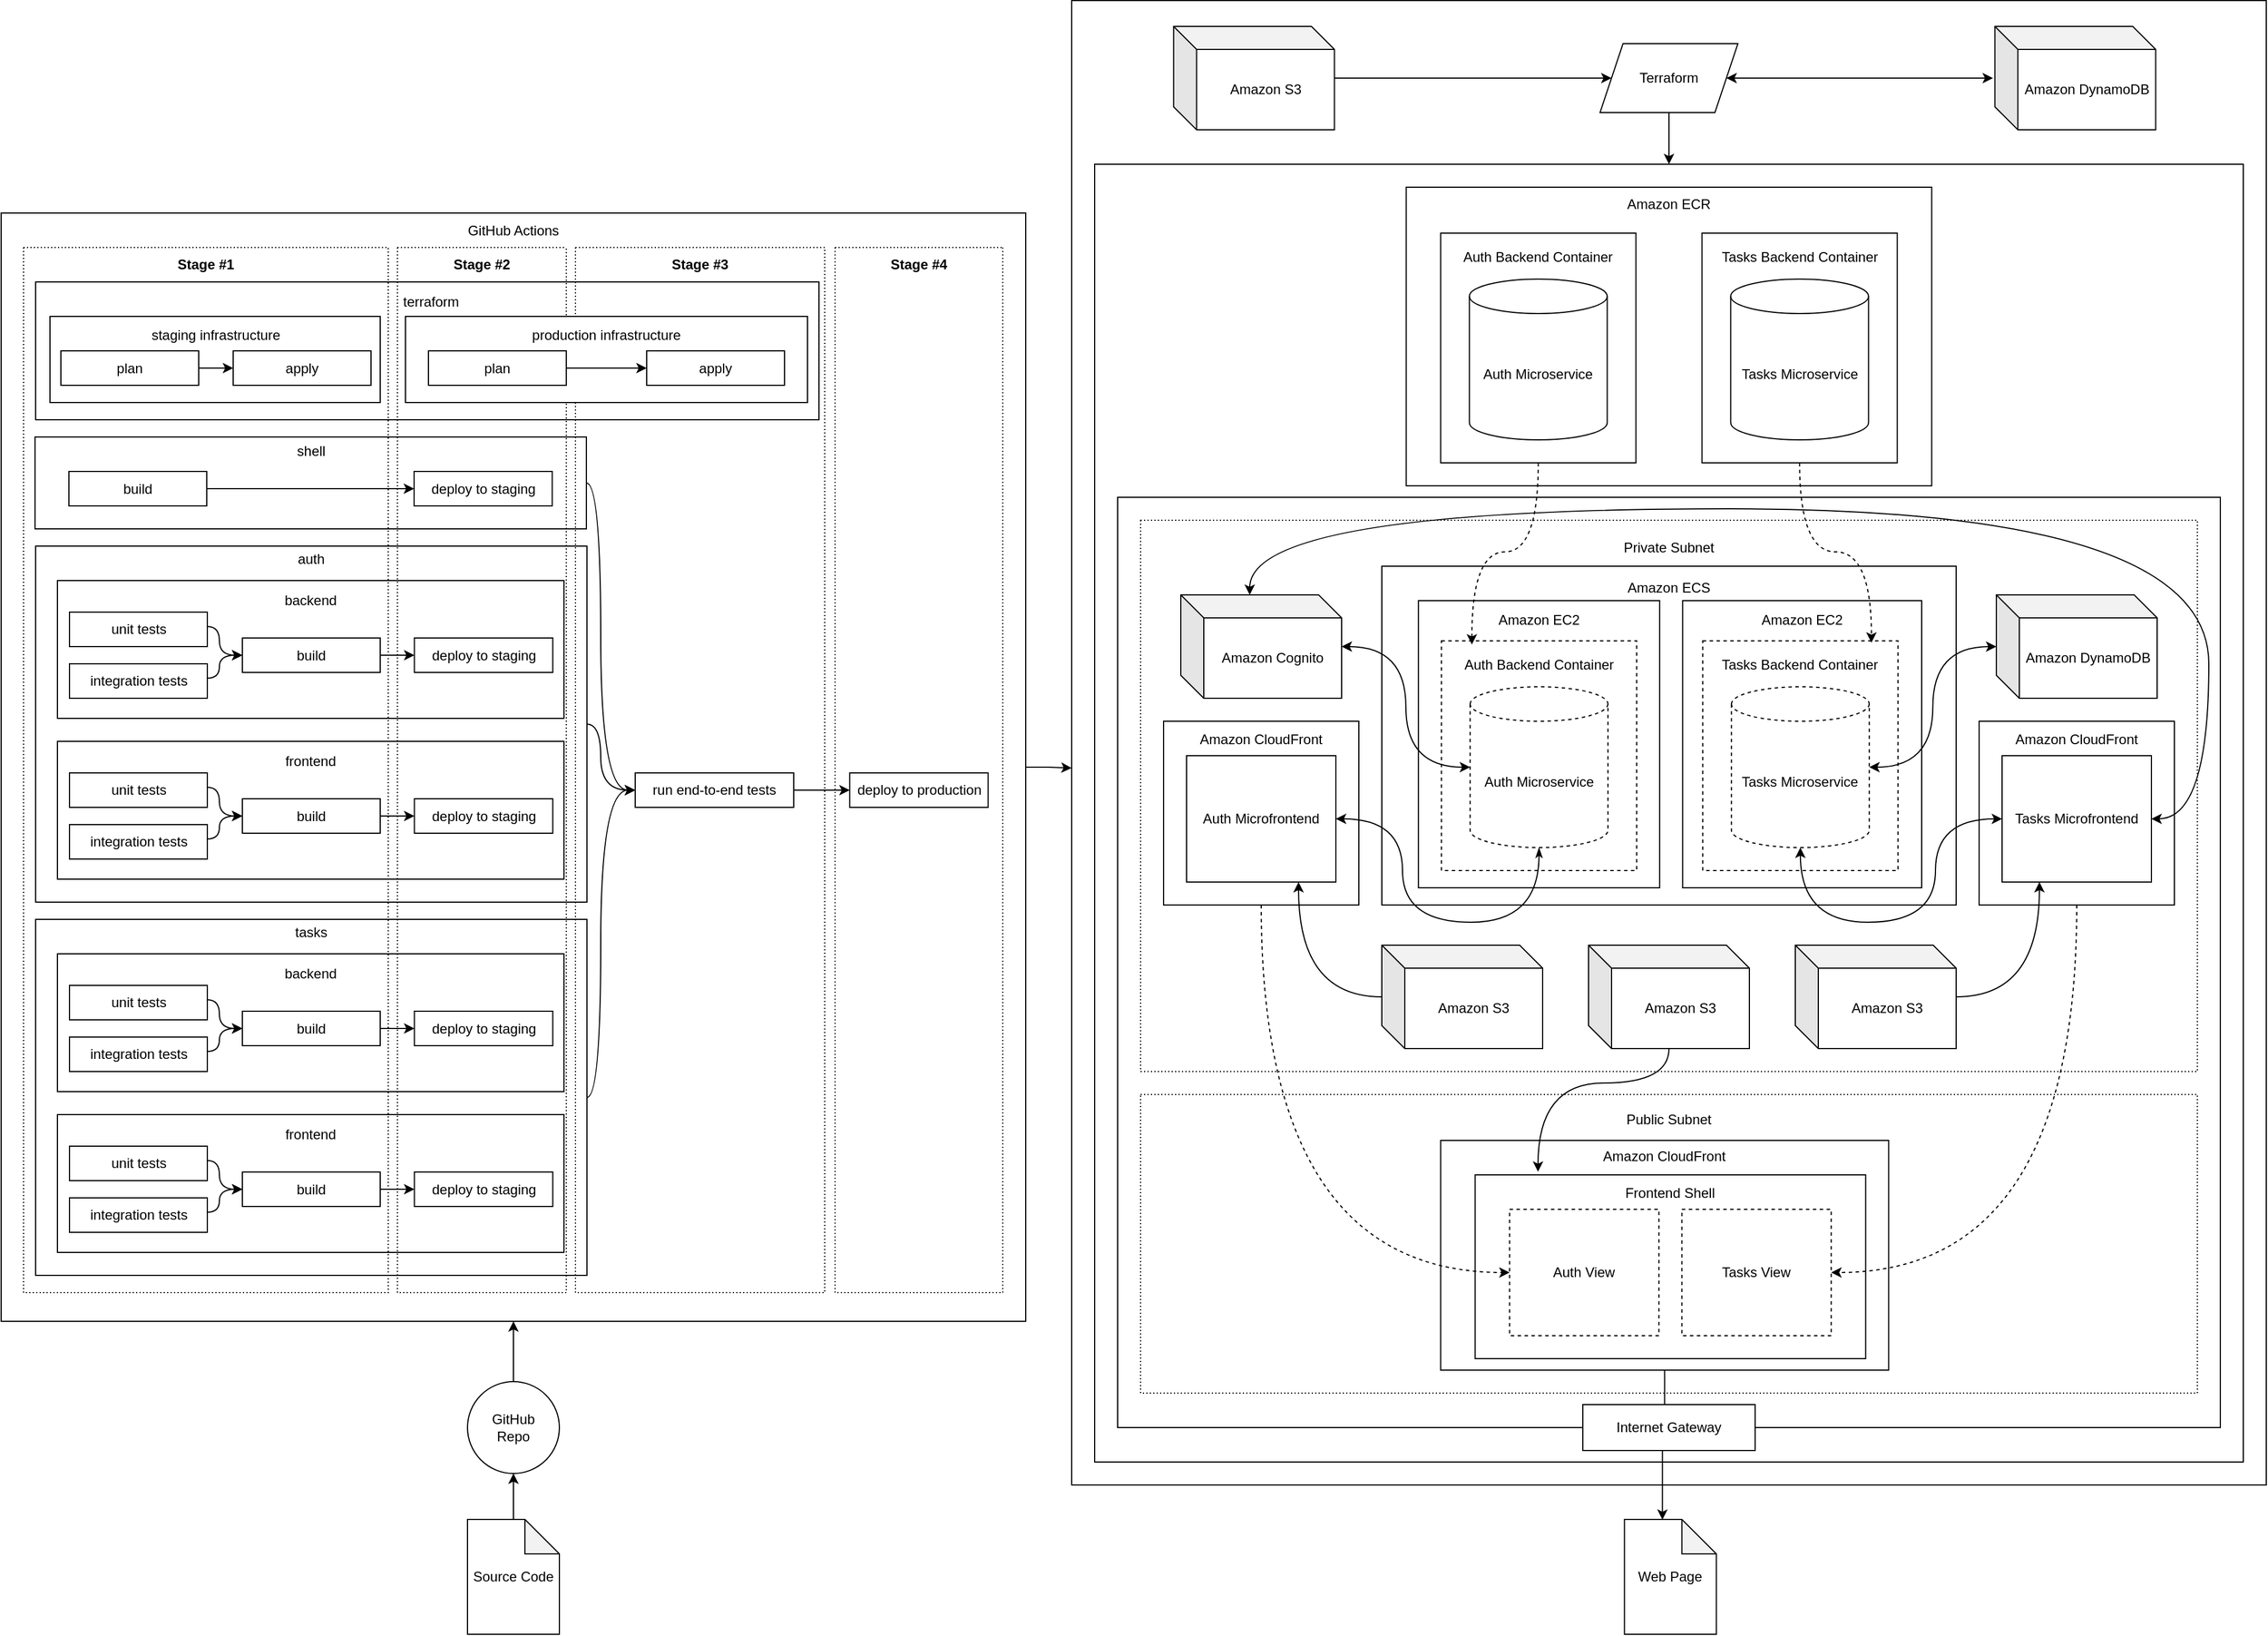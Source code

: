 <mxfile version="27.0.9">
  <diagram name="Page-1" id="5lrgypXl--dZabmraqYd">
    <mxGraphModel dx="6716" dy="4132" grid="1" gridSize="10" guides="1" tooltips="1" connect="1" arrows="1" fold="1" page="1" pageScale="1" pageWidth="827" pageHeight="1169" math="0" shadow="0">
      <root>
        <mxCell id="0" />
        <mxCell id="1" parent="0" />
        <mxCell id="cP_BP9UMARXBn1LH-EuF-40" value="" style="rounded=0;whiteSpace=wrap;html=1;" vertex="1" parent="1">
          <mxGeometry x="-2100" y="-1972.5" width="1040" height="1292.5" as="geometry" />
        </mxCell>
        <mxCell id="HMaWFuyXW6tmUjAMEgqe-116" value="GitHub Actions&lt;div&gt;&lt;br&gt;&lt;/div&gt;&lt;div&gt;&lt;br&gt;&lt;/div&gt;&lt;div&gt;&lt;br&gt;&lt;/div&gt;&lt;div&gt;&lt;br&gt;&lt;/div&gt;&lt;div&gt;&lt;br&gt;&lt;/div&gt;&lt;div&gt;&lt;br&gt;&lt;/div&gt;&lt;div&gt;&lt;br&gt;&lt;/div&gt;&lt;div&gt;&lt;br&gt;&lt;/div&gt;&lt;div&gt;&lt;br&gt;&lt;/div&gt;&lt;div&gt;&lt;br&gt;&lt;/div&gt;&lt;div&gt;&lt;br&gt;&lt;/div&gt;&lt;div&gt;&lt;br&gt;&lt;/div&gt;&lt;div&gt;&lt;br&gt;&lt;/div&gt;&lt;div&gt;&lt;br&gt;&lt;/div&gt;&lt;div&gt;&lt;br&gt;&lt;/div&gt;&lt;div&gt;&lt;br&gt;&lt;/div&gt;&lt;div&gt;&lt;br&gt;&lt;/div&gt;&lt;div&gt;&lt;br&gt;&lt;/div&gt;&lt;div&gt;&lt;br&gt;&lt;/div&gt;&lt;div&gt;&lt;br&gt;&lt;/div&gt;&lt;div&gt;&lt;br&gt;&lt;/div&gt;&lt;div&gt;&lt;br&gt;&lt;/div&gt;&lt;div&gt;&lt;br&gt;&lt;/div&gt;&lt;div&gt;&lt;br&gt;&lt;/div&gt;&lt;div&gt;&lt;br&gt;&lt;/div&gt;&lt;div&gt;&lt;br&gt;&lt;/div&gt;&lt;div&gt;&lt;br&gt;&lt;/div&gt;&lt;div&gt;&lt;br&gt;&lt;/div&gt;&lt;div&gt;&lt;br&gt;&lt;/div&gt;&lt;div&gt;&lt;br&gt;&lt;/div&gt;&lt;div&gt;&lt;br&gt;&lt;/div&gt;&lt;div&gt;&lt;br&gt;&lt;/div&gt;&lt;div&gt;&lt;br&gt;&lt;/div&gt;&lt;div&gt;&lt;br&gt;&lt;/div&gt;&lt;div&gt;&lt;br&gt;&lt;/div&gt;&lt;div&gt;&lt;br&gt;&lt;/div&gt;&lt;div&gt;&lt;br&gt;&lt;/div&gt;&lt;div&gt;&lt;br&gt;&lt;/div&gt;&lt;div&gt;&lt;br&gt;&lt;/div&gt;&lt;div&gt;&lt;br&gt;&lt;/div&gt;&lt;div&gt;&lt;br&gt;&lt;/div&gt;&lt;div&gt;&lt;br&gt;&lt;/div&gt;&lt;div&gt;&lt;br&gt;&lt;/div&gt;&lt;div&gt;&lt;br&gt;&lt;/div&gt;&lt;div&gt;&lt;br&gt;&lt;/div&gt;&lt;div&gt;&lt;br&gt;&lt;/div&gt;&lt;div&gt;&lt;br&gt;&lt;/div&gt;&lt;div&gt;&lt;br&gt;&lt;/div&gt;&lt;div&gt;&lt;br&gt;&lt;/div&gt;&lt;div&gt;&lt;br&gt;&lt;/div&gt;&lt;div&gt;&lt;br&gt;&lt;/div&gt;&lt;div&gt;&lt;br&gt;&lt;/div&gt;&lt;div&gt;&lt;br&gt;&lt;/div&gt;&lt;div&gt;&lt;br&gt;&lt;/div&gt;&lt;div&gt;&lt;br&gt;&lt;/div&gt;&lt;div&gt;&lt;br&gt;&lt;/div&gt;&lt;div&gt;&lt;br&gt;&lt;/div&gt;&lt;div&gt;&lt;br&gt;&lt;/div&gt;&lt;div&gt;&lt;br&gt;&lt;/div&gt;&lt;div&gt;&lt;br&gt;&lt;/div&gt;&lt;div&gt;&lt;br&gt;&lt;/div&gt;&lt;div&gt;&lt;br&gt;&lt;/div&gt;&lt;div&gt;&lt;br&gt;&lt;/div&gt;&lt;div&gt;&lt;br&gt;&lt;/div&gt;&lt;div&gt;&lt;br&gt;&lt;/div&gt;" style="rounded=0;whiteSpace=wrap;html=1;" parent="1" vertex="1">
          <mxGeometry x="-3032" y="-1787.5" width="892" height="965" as="geometry" />
        </mxCell>
        <mxCell id="HMaWFuyXW6tmUjAMEgqe-69" value="&amp;nbsp; terraform&lt;br&gt;&lt;div&gt;&lt;br&gt;&lt;/div&gt;&lt;div&gt;&lt;br&gt;&lt;/div&gt;&lt;div&gt;&lt;br&gt;&lt;/div&gt;&lt;div&gt;&lt;br&gt;&lt;/div&gt;&lt;div&gt;&lt;br&gt;&lt;/div&gt;&lt;div&gt;&lt;br&gt;&lt;/div&gt;" style="rounded=0;whiteSpace=wrap;html=1;" parent="1" vertex="1">
          <mxGeometry x="-3002" y="-1727.5" width="682" height="120" as="geometry" />
        </mxCell>
        <mxCell id="7gpFyNWgWioUJCNz2zBN-17" value="" style="rounded=0;whiteSpace=wrap;html=1;" parent="1" vertex="1">
          <mxGeometry x="-2080" y="-1830" width="1000" height="1130" as="geometry" />
        </mxCell>
        <mxCell id="7gpFyNWgWioUJCNz2zBN-13" value="&lt;div&gt;Amazon VPC&lt;/div&gt;&lt;div&gt;&lt;br&gt;&lt;/div&gt;&lt;div&gt;&lt;br&gt;&lt;/div&gt;&lt;div&gt;&lt;br&gt;&lt;/div&gt;&lt;div&gt;&lt;br&gt;&lt;/div&gt;&lt;div&gt;&lt;br&gt;&lt;/div&gt;&lt;div&gt;&lt;br&gt;&lt;/div&gt;&lt;div&gt;&lt;br&gt;&lt;/div&gt;&lt;div&gt;&lt;br&gt;&lt;/div&gt;&lt;div&gt;&lt;br&gt;&lt;/div&gt;&lt;div&gt;&lt;br&gt;&lt;/div&gt;&lt;div&gt;&lt;br&gt;&lt;/div&gt;&lt;div&gt;&lt;br&gt;&lt;/div&gt;&lt;div&gt;&lt;br&gt;&lt;/div&gt;&lt;div&gt;&lt;br&gt;&lt;/div&gt;&lt;div&gt;&lt;br&gt;&lt;/div&gt;&lt;div&gt;&lt;br&gt;&lt;/div&gt;&lt;div&gt;&lt;br&gt;&lt;/div&gt;&lt;div&gt;&lt;br&gt;&lt;/div&gt;&lt;div&gt;&lt;br&gt;&lt;/div&gt;&lt;div&gt;&lt;br&gt;&lt;/div&gt;&lt;div&gt;&lt;br&gt;&lt;/div&gt;&lt;div&gt;&lt;br&gt;&lt;/div&gt;&lt;div&gt;&lt;br&gt;&lt;/div&gt;&lt;div&gt;&lt;br&gt;&lt;/div&gt;&lt;div&gt;&lt;br&gt;&lt;/div&gt;&lt;div&gt;&lt;br&gt;&lt;/div&gt;&lt;div&gt;&lt;br&gt;&lt;/div&gt;&lt;div&gt;&lt;br&gt;&lt;/div&gt;&lt;div&gt;&lt;br&gt;&lt;/div&gt;&lt;div&gt;&lt;br&gt;&lt;/div&gt;&lt;div&gt;&lt;br&gt;&lt;/div&gt;&lt;div&gt;&lt;br&gt;&lt;/div&gt;&lt;div&gt;&lt;br&gt;&lt;/div&gt;&lt;div&gt;&lt;br&gt;&lt;/div&gt;&lt;div&gt;&lt;br&gt;&lt;/div&gt;&lt;div&gt;&lt;br&gt;&lt;/div&gt;&lt;div&gt;&lt;br&gt;&lt;/div&gt;&lt;div&gt;&lt;br&gt;&lt;/div&gt;&lt;div&gt;&lt;br&gt;&lt;/div&gt;&lt;div&gt;&lt;br&gt;&lt;/div&gt;&lt;div&gt;&lt;br&gt;&lt;/div&gt;&lt;div&gt;&lt;br&gt;&lt;/div&gt;&lt;div&gt;&lt;br&gt;&lt;/div&gt;&lt;div&gt;&lt;br&gt;&lt;/div&gt;&lt;div&gt;&lt;br&gt;&lt;/div&gt;" style="rounded=0;whiteSpace=wrap;html=1;" parent="1" vertex="1">
          <mxGeometry x="-2060" y="-1540" width="960" height="810" as="geometry" />
        </mxCell>
        <mxCell id="8fCQB1sPR4Tvq7TzuILt-5" value="Private Subnet&lt;div&gt;&lt;br&gt;&lt;/div&gt;&lt;div&gt;&lt;br&gt;&lt;/div&gt;&lt;div&gt;&lt;br&gt;&lt;/div&gt;&lt;div&gt;&lt;br&gt;&lt;/div&gt;&lt;div&gt;&lt;br&gt;&lt;/div&gt;&lt;div&gt;&lt;br&gt;&lt;/div&gt;&lt;div&gt;&lt;br&gt;&lt;/div&gt;&lt;div&gt;&lt;br&gt;&lt;/div&gt;&lt;div&gt;&lt;br&gt;&lt;/div&gt;&lt;div&gt;&lt;br&gt;&lt;/div&gt;&lt;div&gt;&lt;br&gt;&lt;/div&gt;&lt;div&gt;&lt;br&gt;&lt;/div&gt;&lt;div&gt;&lt;br&gt;&lt;/div&gt;&lt;div&gt;&lt;br&gt;&lt;/div&gt;&lt;div&gt;&lt;br&gt;&lt;/div&gt;&lt;div&gt;&lt;br&gt;&lt;/div&gt;&lt;div&gt;&lt;br&gt;&lt;/div&gt;&lt;div&gt;&lt;br&gt;&lt;/div&gt;&lt;div&gt;&lt;br&gt;&lt;/div&gt;&lt;div&gt;&lt;br&gt;&lt;/div&gt;&lt;div&gt;&lt;br&gt;&lt;/div&gt;&lt;div&gt;&lt;br&gt;&lt;/div&gt;&lt;div&gt;&lt;br&gt;&lt;/div&gt;&lt;div&gt;&lt;br&gt;&lt;/div&gt;&lt;div&gt;&lt;br&gt;&lt;/div&gt;&lt;div&gt;&lt;br&gt;&lt;/div&gt;&lt;div&gt;&lt;br&gt;&lt;/div&gt;&lt;div&gt;&lt;br&gt;&lt;/div&gt;&lt;div&gt;&lt;br&gt;&lt;/div&gt;&lt;div&gt;&lt;br&gt;&lt;/div&gt;" style="rounded=0;whiteSpace=wrap;html=1;dashed=1;dashPattern=1 2;" parent="1" vertex="1">
          <mxGeometry x="-2040" y="-1520" width="920" height="480" as="geometry" />
        </mxCell>
        <mxCell id="7gpFyNWgWioUJCNz2zBN-20" value="Web Page" style="shape=note;whiteSpace=wrap;html=1;backgroundOutline=1;darkOpacity=0.05;" parent="1" vertex="1">
          <mxGeometry x="-1618.76" y="-650" width="80" height="100" as="geometry" />
        </mxCell>
        <mxCell id="K_u1Kb7oKMPgJKE00YBO-1" value="Amazon CloudFront&lt;div&gt;&lt;br&gt;&lt;/div&gt;&lt;div&gt;&lt;br&gt;&lt;/div&gt;&lt;div&gt;&lt;br&gt;&lt;/div&gt;&lt;div&gt;&lt;br&gt;&lt;/div&gt;&lt;div&gt;&lt;br&gt;&lt;/div&gt;&lt;div&gt;&lt;br&gt;&lt;/div&gt;&lt;div&gt;&lt;br&gt;&lt;/div&gt;&lt;div&gt;&lt;br&gt;&lt;/div&gt;&lt;div&gt;&lt;br&gt;&lt;/div&gt;" style="rounded=0;whiteSpace=wrap;html=1;" parent="1" vertex="1">
          <mxGeometry x="-1310" y="-1345" width="170" height="160" as="geometry" />
        </mxCell>
        <mxCell id="fL-8VVCd73iSeGYNEX2D-2" value="Amazon CloudFront&lt;div&gt;&lt;br&gt;&lt;/div&gt;&lt;div&gt;&lt;br&gt;&lt;/div&gt;&lt;div&gt;&lt;br&gt;&lt;/div&gt;&lt;div&gt;&lt;br&gt;&lt;/div&gt;&lt;div&gt;&lt;br&gt;&lt;/div&gt;&lt;div&gt;&lt;br&gt;&lt;/div&gt;&lt;div&gt;&lt;br&gt;&lt;/div&gt;&lt;div&gt;&lt;br&gt;&lt;/div&gt;&lt;div&gt;&lt;br&gt;&lt;/div&gt;" style="rounded=0;whiteSpace=wrap;html=1;" parent="1" vertex="1">
          <mxGeometry x="-2020" y="-1345" width="170" height="160" as="geometry" />
        </mxCell>
        <mxCell id="TE3JeXh7_A4Z1Bji4Hqj-10" value="Amazon ECS&lt;div&gt;&lt;div&gt;&lt;br&gt;&lt;/div&gt;&lt;div&gt;&lt;br&gt;&lt;/div&gt;&lt;div&gt;&lt;br&gt;&lt;/div&gt;&lt;div&gt;&lt;br&gt;&lt;/div&gt;&lt;div&gt;&lt;br&gt;&lt;/div&gt;&lt;div&gt;&lt;br&gt;&lt;/div&gt;&lt;div&gt;&lt;br&gt;&lt;/div&gt;&lt;div&gt;&lt;br&gt;&lt;/div&gt;&lt;div&gt;&lt;br&gt;&lt;/div&gt;&lt;div&gt;&lt;br&gt;&lt;/div&gt;&lt;div&gt;&lt;br&gt;&lt;/div&gt;&lt;div&gt;&lt;br&gt;&lt;/div&gt;&lt;div&gt;&lt;br&gt;&lt;/div&gt;&lt;div&gt;&lt;br&gt;&lt;/div&gt;&lt;div&gt;&lt;br&gt;&lt;/div&gt;&lt;/div&gt;&lt;div&gt;&lt;br&gt;&lt;/div&gt;&lt;div&gt;&lt;br&gt;&lt;/div&gt;&lt;div&gt;&lt;br&gt;&lt;/div&gt;" style="rounded=0;whiteSpace=wrap;html=1;" parent="1" vertex="1">
          <mxGeometry x="-1830" y="-1480" width="500" height="295" as="geometry" />
        </mxCell>
        <mxCell id="7RjIYqkzmJ3zHGpzatDi-12" value="Amazon Cognito" style="shape=cube;whiteSpace=wrap;html=1;boundedLbl=1;backgroundOutline=1;darkOpacity=0.05;darkOpacity2=0.1;" parent="1" vertex="1">
          <mxGeometry x="-2005" y="-1455" width="140" height="90" as="geometry" />
        </mxCell>
        <mxCell id="7RjIYqkzmJ3zHGpzatDi-14" value="Amazon DynamoDB" style="shape=cube;whiteSpace=wrap;html=1;boundedLbl=1;backgroundOutline=1;darkOpacity=0.05;darkOpacity2=0.1;" parent="1" vertex="1">
          <mxGeometry x="-1295" y="-1455" width="140" height="90" as="geometry" />
        </mxCell>
        <mxCell id="fL-8VVCd73iSeGYNEX2D-1" value="Auth Microfrontend" style="rounded=0;whiteSpace=wrap;html=1;" parent="1" vertex="1">
          <mxGeometry x="-2000" y="-1315" width="130" height="110" as="geometry" />
        </mxCell>
        <mxCell id="fL-8VVCd73iSeGYNEX2D-3" value="Tasks Microfrontend" style="rounded=0;whiteSpace=wrap;html=1;" parent="1" vertex="1">
          <mxGeometry x="-1290" y="-1315" width="130" height="110" as="geometry" />
        </mxCell>
        <mxCell id="8fCQB1sPR4Tvq7TzuILt-7" value="Public Subnet&lt;div&gt;&lt;br&gt;&lt;/div&gt;&lt;div&gt;&lt;br&gt;&lt;/div&gt;&lt;div&gt;&lt;br&gt;&lt;/div&gt;&lt;div&gt;&lt;br&gt;&lt;/div&gt;&lt;div&gt;&lt;br&gt;&lt;/div&gt;&lt;div&gt;&lt;br&gt;&lt;/div&gt;&lt;div&gt;&lt;br&gt;&lt;/div&gt;&lt;div&gt;&lt;br&gt;&lt;/div&gt;&lt;div&gt;&lt;br&gt;&lt;/div&gt;&lt;div&gt;&lt;br&gt;&lt;/div&gt;&lt;div&gt;&lt;br&gt;&lt;/div&gt;&lt;div&gt;&lt;br&gt;&lt;/div&gt;&lt;div&gt;&lt;br&gt;&lt;/div&gt;&lt;div&gt;&lt;br&gt;&lt;/div&gt;&lt;div&gt;&lt;br&gt;&lt;/div&gt;" style="rounded=0;whiteSpace=wrap;html=1;dashed=1;dashPattern=1 2;" parent="1" vertex="1">
          <mxGeometry x="-2040.01" y="-1020" width="920" height="260" as="geometry" />
        </mxCell>
        <mxCell id="TE3JeXh7_A4Z1Bji4Hqj-2" value="Amazon CloudFront&lt;div&gt;&lt;br&gt;&lt;/div&gt;&lt;div&gt;&lt;br&gt;&lt;/div&gt;&lt;div&gt;&lt;br&gt;&lt;/div&gt;&lt;div&gt;&lt;br&gt;&lt;/div&gt;&lt;div&gt;&lt;br&gt;&lt;/div&gt;&lt;div&gt;&lt;br&gt;&lt;/div&gt;&lt;div&gt;&lt;br&gt;&lt;/div&gt;&lt;div&gt;&lt;br&gt;&lt;/div&gt;&lt;div&gt;&lt;br&gt;&lt;/div&gt;&lt;div&gt;&lt;br&gt;&lt;/div&gt;&lt;div&gt;&lt;br&gt;&lt;/div&gt;&lt;div&gt;&lt;br&gt;&lt;/div&gt;" style="rounded=0;whiteSpace=wrap;html=1;" parent="1" vertex="1">
          <mxGeometry x="-1778.76" y="-980" width="390" height="200" as="geometry" />
        </mxCell>
        <mxCell id="7RjIYqkzmJ3zHGpzatDi-5" value="Frontend Shell&lt;div&gt;&lt;br&gt;&lt;/div&gt;&lt;div&gt;&lt;br&gt;&lt;/div&gt;&lt;div&gt;&lt;br&gt;&lt;/div&gt;&lt;div&gt;&lt;br&gt;&lt;/div&gt;&lt;div&gt;&lt;br&gt;&lt;/div&gt;&lt;div&gt;&lt;br&gt;&lt;/div&gt;&lt;div&gt;&lt;br&gt;&lt;/div&gt;&lt;div&gt;&lt;br&gt;&lt;/div&gt;&lt;div&gt;&lt;br&gt;&lt;/div&gt;" style="rounded=0;whiteSpace=wrap;html=1;" parent="1" vertex="1">
          <mxGeometry x="-1748.76" y="-950" width="340" height="160" as="geometry" />
        </mxCell>
        <mxCell id="7RjIYqkzmJ3zHGpzatDi-6" value="Auth View" style="rounded=0;whiteSpace=wrap;html=1;dashed=1;" parent="1" vertex="1">
          <mxGeometry x="-1718.76" y="-920" width="130" height="110" as="geometry" />
        </mxCell>
        <mxCell id="7RjIYqkzmJ3zHGpzatDi-8" value="Tasks View" style="rounded=0;whiteSpace=wrap;html=1;dashed=1;" parent="1" vertex="1">
          <mxGeometry x="-1568.76" y="-920" width="130" height="110" as="geometry" />
        </mxCell>
        <mxCell id="8fCQB1sPR4Tvq7TzuILt-8" style="edgeStyle=orthogonalEdgeStyle;rounded=0;orthogonalLoop=1;jettySize=auto;html=1;entryX=0;entryY=0.5;entryDx=0;entryDy=0;exitX=0.5;exitY=1;exitDx=0;exitDy=0;curved=1;dashed=1;" parent="1" source="fL-8VVCd73iSeGYNEX2D-2" target="7RjIYqkzmJ3zHGpzatDi-6" edge="1">
          <mxGeometry relative="1" as="geometry" />
        </mxCell>
        <mxCell id="8fCQB1sPR4Tvq7TzuILt-15" style="edgeStyle=orthogonalEdgeStyle;rounded=0;orthogonalLoop=1;jettySize=auto;html=1;entryX=0.413;entryY=0.003;entryDx=0;entryDy=0;entryPerimeter=0;" parent="1" source="TE3JeXh7_A4Z1Bji4Hqj-2" target="7gpFyNWgWioUJCNz2zBN-20" edge="1">
          <mxGeometry relative="1" as="geometry" />
        </mxCell>
        <mxCell id="8fCQB1sPR4Tvq7TzuILt-3" value="Internet Gateway" style="rounded=0;whiteSpace=wrap;html=1;" parent="1" vertex="1">
          <mxGeometry x="-1655.01" y="-750" width="150" height="40" as="geometry" />
        </mxCell>
        <mxCell id="plP2068hf8wh3BOtidzW-4" value="Amazon ECR&lt;div&gt;&lt;div&gt;&lt;br&gt;&lt;/div&gt;&lt;div&gt;&lt;br&gt;&lt;/div&gt;&lt;div&gt;&lt;br&gt;&lt;/div&gt;&lt;div&gt;&lt;br&gt;&lt;/div&gt;&lt;div&gt;&lt;br&gt;&lt;/div&gt;&lt;div&gt;&lt;br&gt;&lt;/div&gt;&lt;div&gt;&lt;br&gt;&lt;/div&gt;&lt;div&gt;&lt;br&gt;&lt;/div&gt;&lt;div&gt;&lt;br&gt;&lt;/div&gt;&lt;div&gt;&lt;br&gt;&lt;/div&gt;&lt;div&gt;&lt;br&gt;&lt;/div&gt;&lt;div&gt;&lt;br&gt;&lt;/div&gt;&lt;div&gt;&lt;br&gt;&lt;/div&gt;&lt;div&gt;&lt;br&gt;&lt;/div&gt;&lt;div&gt;&lt;br&gt;&lt;/div&gt;&lt;/div&gt;&lt;div&gt;&lt;br&gt;&lt;/div&gt;" style="rounded=0;whiteSpace=wrap;html=1;" parent="1" vertex="1">
          <mxGeometry x="-1808.76" y="-1810" width="457.5" height="260" as="geometry" />
        </mxCell>
        <mxCell id="plP2068hf8wh3BOtidzW-5" value="Tasks Backend Container&lt;br&gt;&lt;div&gt;&lt;br&gt;&lt;/div&gt;&lt;div&gt;&lt;br&gt;&lt;/div&gt;&lt;div&gt;&lt;br&gt;&lt;/div&gt;&lt;div&gt;&lt;br&gt;&lt;/div&gt;&lt;div&gt;&lt;br&gt;&lt;/div&gt;&lt;div&gt;&lt;br&gt;&lt;/div&gt;&lt;div&gt;&lt;br&gt;&lt;/div&gt;&lt;div&gt;&lt;br&gt;&lt;/div&gt;&lt;div&gt;&lt;br&gt;&lt;/div&gt;&lt;div&gt;&lt;br&gt;&lt;/div&gt;&lt;div&gt;&lt;br&gt;&lt;/div&gt;" style="rounded=0;whiteSpace=wrap;html=1;" parent="1" vertex="1">
          <mxGeometry x="-1551.26" y="-1770" width="170" height="200" as="geometry" />
        </mxCell>
        <mxCell id="plP2068hf8wh3BOtidzW-6" value="Auth Backend Container&lt;br&gt;&lt;div&gt;&lt;br&gt;&lt;/div&gt;&lt;div&gt;&lt;br&gt;&lt;/div&gt;&lt;div&gt;&lt;br&gt;&lt;/div&gt;&lt;div&gt;&lt;br&gt;&lt;/div&gt;&lt;div&gt;&lt;br&gt;&lt;/div&gt;&lt;div&gt;&lt;br&gt;&lt;/div&gt;&lt;div&gt;&lt;br&gt;&lt;/div&gt;&lt;div&gt;&lt;br&gt;&lt;/div&gt;&lt;div&gt;&lt;br&gt;&lt;/div&gt;&lt;div&gt;&lt;br&gt;&lt;/div&gt;&lt;div&gt;&lt;br&gt;&lt;/div&gt;" style="rounded=0;whiteSpace=wrap;html=1;" parent="1" vertex="1">
          <mxGeometry x="-1778.76" y="-1770" width="170" height="200" as="geometry" />
        </mxCell>
        <mxCell id="plP2068hf8wh3BOtidzW-7" value="Auth Microservice" style="shape=cylinder3;whiteSpace=wrap;html=1;boundedLbl=1;backgroundOutline=1;size=15;" parent="1" vertex="1">
          <mxGeometry x="-1753.76" y="-1730" width="120" height="140" as="geometry" />
        </mxCell>
        <mxCell id="plP2068hf8wh3BOtidzW-8" value="Tasks Microservice" style="shape=cylinder3;whiteSpace=wrap;html=1;boundedLbl=1;backgroundOutline=1;size=15;" parent="1" vertex="1">
          <mxGeometry x="-1526.26" y="-1730" width="120" height="140" as="geometry" />
        </mxCell>
        <mxCell id="plP2068hf8wh3BOtidzW-21" value="Amazon EC2&lt;div&gt;&lt;br&gt;&lt;/div&gt;&lt;div&gt;&lt;br&gt;&lt;/div&gt;&lt;div&gt;&lt;br&gt;&lt;/div&gt;&lt;div&gt;&lt;br&gt;&lt;/div&gt;&lt;div&gt;&lt;br&gt;&lt;/div&gt;&lt;div&gt;&lt;br&gt;&lt;/div&gt;&lt;div&gt;&lt;br&gt;&lt;/div&gt;&lt;div&gt;&lt;br&gt;&lt;/div&gt;&lt;div&gt;&lt;br&gt;&lt;/div&gt;&lt;div&gt;&lt;br&gt;&lt;/div&gt;&lt;div&gt;&lt;br&gt;&lt;/div&gt;&lt;div&gt;&lt;br&gt;&lt;/div&gt;&lt;div&gt;&lt;br&gt;&lt;/div&gt;&lt;div&gt;&lt;br&gt;&lt;/div&gt;&lt;div&gt;&lt;br&gt;&lt;/div&gt;" style="rounded=0;whiteSpace=wrap;html=1;" parent="1" vertex="1">
          <mxGeometry x="-1568.13" y="-1450" width="208.13" height="250" as="geometry" />
        </mxCell>
        <mxCell id="plP2068hf8wh3BOtidzW-22" value="Amazon EC2&lt;div&gt;&lt;br&gt;&lt;/div&gt;&lt;div&gt;&lt;br&gt;&lt;/div&gt;&lt;div&gt;&lt;br&gt;&lt;/div&gt;&lt;div&gt;&lt;br&gt;&lt;/div&gt;&lt;div&gt;&lt;br&gt;&lt;/div&gt;&lt;div&gt;&lt;br&gt;&lt;/div&gt;&lt;div&gt;&lt;br&gt;&lt;/div&gt;&lt;div&gt;&lt;br&gt;&lt;/div&gt;&lt;div&gt;&lt;br&gt;&lt;/div&gt;&lt;div&gt;&lt;br&gt;&lt;/div&gt;&lt;div&gt;&lt;br&gt;&lt;/div&gt;&lt;div&gt;&lt;br&gt;&lt;/div&gt;&lt;div&gt;&lt;br&gt;&lt;/div&gt;&lt;div&gt;&lt;br&gt;&lt;/div&gt;&lt;div&gt;&lt;br&gt;&lt;/div&gt;" style="rounded=0;whiteSpace=wrap;html=1;" parent="1" vertex="1">
          <mxGeometry x="-1798.13" y="-1450" width="210" height="250" as="geometry" />
        </mxCell>
        <mxCell id="TE3JeXh7_A4Z1Bji4Hqj-9" value="Tasks Backend Container&lt;br&gt;&lt;div&gt;&lt;br&gt;&lt;/div&gt;&lt;div&gt;&lt;br&gt;&lt;/div&gt;&lt;div&gt;&lt;br&gt;&lt;/div&gt;&lt;div&gt;&lt;br&gt;&lt;/div&gt;&lt;div&gt;&lt;br&gt;&lt;/div&gt;&lt;div&gt;&lt;br&gt;&lt;/div&gt;&lt;div&gt;&lt;br&gt;&lt;/div&gt;&lt;div&gt;&lt;br&gt;&lt;/div&gt;&lt;div&gt;&lt;br&gt;&lt;/div&gt;&lt;div&gt;&lt;br&gt;&lt;/div&gt;&lt;div&gt;&lt;br&gt;&lt;/div&gt;" style="rounded=0;whiteSpace=wrap;html=1;dashed=1;" parent="1" vertex="1">
          <mxGeometry x="-1550.63" y="-1415" width="170" height="200" as="geometry" />
        </mxCell>
        <mxCell id="TE3JeXh7_A4Z1Bji4Hqj-1" value="Auth Backend Container&lt;br&gt;&lt;div&gt;&lt;br&gt;&lt;/div&gt;&lt;div&gt;&lt;br&gt;&lt;/div&gt;&lt;div&gt;&lt;br&gt;&lt;/div&gt;&lt;div&gt;&lt;br&gt;&lt;/div&gt;&lt;div&gt;&lt;br&gt;&lt;/div&gt;&lt;div&gt;&lt;br&gt;&lt;/div&gt;&lt;div&gt;&lt;br&gt;&lt;/div&gt;&lt;div&gt;&lt;br&gt;&lt;/div&gt;&lt;div&gt;&lt;br&gt;&lt;/div&gt;&lt;div&gt;&lt;br&gt;&lt;/div&gt;&lt;div&gt;&lt;br&gt;&lt;/div&gt;" style="rounded=0;whiteSpace=wrap;html=1;dashed=1;" parent="1" vertex="1">
          <mxGeometry x="-1778.13" y="-1415" width="170" height="200" as="geometry" />
        </mxCell>
        <mxCell id="qq9lfj9BLUQq1fA03y2d-7" style="edgeStyle=orthogonalEdgeStyle;rounded=0;orthogonalLoop=1;jettySize=auto;html=1;exitX=0.5;exitY=1;exitDx=0;exitDy=0;exitPerimeter=0;entryX=1;entryY=0.5;entryDx=0;entryDy=0;curved=1;startArrow=classicThin;startFill=1;" parent="1" source="7RjIYqkzmJ3zHGpzatDi-1" target="fL-8VVCd73iSeGYNEX2D-1" edge="1">
          <mxGeometry relative="1" as="geometry">
            <Array as="points">
              <mxPoint x="-1693" y="-1170" />
              <mxPoint x="-1812" y="-1170" />
              <mxPoint x="-1812" y="-1260" />
            </Array>
          </mxGeometry>
        </mxCell>
        <mxCell id="7RjIYqkzmJ3zHGpzatDi-1" value="Auth Microservice" style="shape=cylinder3;whiteSpace=wrap;html=1;boundedLbl=1;backgroundOutline=1;size=15;dashed=1;" parent="1" vertex="1">
          <mxGeometry x="-1753.13" y="-1375" width="120" height="140" as="geometry" />
        </mxCell>
        <mxCell id="8fCQB1sPR4Tvq7TzuILt-13" style="edgeStyle=orthogonalEdgeStyle;rounded=0;orthogonalLoop=1;jettySize=auto;html=1;startArrow=classic;startFill=1;curved=1;" parent="1" source="7RjIYqkzmJ3zHGpzatDi-4" target="7RjIYqkzmJ3zHGpzatDi-14" edge="1">
          <mxGeometry relative="1" as="geometry" />
        </mxCell>
        <mxCell id="qq9lfj9BLUQq1fA03y2d-6" style="edgeStyle=orthogonalEdgeStyle;rounded=0;orthogonalLoop=1;jettySize=auto;html=1;exitX=0.5;exitY=1;exitDx=0;exitDy=0;exitPerimeter=0;entryX=0;entryY=0.5;entryDx=0;entryDy=0;curved=1;startArrow=classic;startFill=1;" parent="1" source="7RjIYqkzmJ3zHGpzatDi-4" target="fL-8VVCd73iSeGYNEX2D-3" edge="1">
          <mxGeometry relative="1" as="geometry">
            <Array as="points">
              <mxPoint x="-1466" y="-1170" />
              <mxPoint x="-1348" y="-1170" />
              <mxPoint x="-1348" y="-1260" />
            </Array>
          </mxGeometry>
        </mxCell>
        <mxCell id="7RjIYqkzmJ3zHGpzatDi-4" value="Tasks Microservice" style="shape=cylinder3;whiteSpace=wrap;html=1;boundedLbl=1;backgroundOutline=1;size=15;dashed=1;" parent="1" vertex="1">
          <mxGeometry x="-1525.63" y="-1375" width="120" height="140" as="geometry" />
        </mxCell>
        <mxCell id="8fCQB1sPR4Tvq7TzuILt-14" style="edgeStyle=orthogonalEdgeStyle;rounded=0;orthogonalLoop=1;jettySize=auto;html=1;entryX=0;entryY=0.5;entryDx=0;entryDy=0;entryPerimeter=0;startArrow=classic;startFill=1;curved=1;" parent="1" source="7RjIYqkzmJ3zHGpzatDi-12" target="7RjIYqkzmJ3zHGpzatDi-1" edge="1">
          <mxGeometry relative="1" as="geometry" />
        </mxCell>
        <mxCell id="plP2068hf8wh3BOtidzW-11" style="edgeStyle=orthogonalEdgeStyle;rounded=0;orthogonalLoop=1;jettySize=auto;html=1;entryX=0.864;entryY=0.008;entryDx=0;entryDy=0;dashed=1;entryPerimeter=0;curved=1;" parent="1" source="plP2068hf8wh3BOtidzW-5" target="TE3JeXh7_A4Z1Bji4Hqj-9" edge="1">
          <mxGeometry relative="1" as="geometry" />
        </mxCell>
        <mxCell id="plP2068hf8wh3BOtidzW-9" style="edgeStyle=orthogonalEdgeStyle;rounded=0;orthogonalLoop=1;jettySize=auto;html=1;entryX=0.156;entryY=0.016;entryDx=0;entryDy=0;dashed=1;entryPerimeter=0;curved=1;" parent="1" source="plP2068hf8wh3BOtidzW-6" target="TE3JeXh7_A4Z1Bji4Hqj-1" edge="1">
          <mxGeometry relative="1" as="geometry" />
        </mxCell>
        <mxCell id="qq9lfj9BLUQq1fA03y2d-1" value="Amazon S3" style="shape=cube;whiteSpace=wrap;html=1;boundedLbl=1;backgroundOutline=1;darkOpacity=0.05;darkOpacity2=0.1;" parent="1" vertex="1">
          <mxGeometry x="-1650" y="-1150" width="140" height="90" as="geometry" />
        </mxCell>
        <mxCell id="8fCQB1sPR4Tvq7TzuILt-9" style="edgeStyle=orthogonalEdgeStyle;rounded=0;orthogonalLoop=1;jettySize=auto;html=1;entryX=1;entryY=0.5;entryDx=0;entryDy=0;exitX=0.5;exitY=1;exitDx=0;exitDy=0;curved=1;dashed=1;" parent="1" source="K_u1Kb7oKMPgJKE00YBO-1" target="7RjIYqkzmJ3zHGpzatDi-8" edge="1">
          <mxGeometry relative="1" as="geometry" />
        </mxCell>
        <mxCell id="qq9lfj9BLUQq1fA03y2d-11" style="edgeStyle=orthogonalEdgeStyle;rounded=0;orthogonalLoop=1;jettySize=auto;html=1;entryX=0.25;entryY=1;entryDx=0;entryDy=0;curved=1;" parent="1" source="qq9lfj9BLUQq1fA03y2d-8" target="fL-8VVCd73iSeGYNEX2D-3" edge="1">
          <mxGeometry relative="1" as="geometry" />
        </mxCell>
        <mxCell id="qq9lfj9BLUQq1fA03y2d-8" value="Amazon S3" style="shape=cube;whiteSpace=wrap;html=1;boundedLbl=1;backgroundOutline=1;darkOpacity=0.05;darkOpacity2=0.1;" parent="1" vertex="1">
          <mxGeometry x="-1470" y="-1150" width="140" height="90" as="geometry" />
        </mxCell>
        <mxCell id="qq9lfj9BLUQq1fA03y2d-10" style="edgeStyle=orthogonalEdgeStyle;rounded=0;orthogonalLoop=1;jettySize=auto;html=1;entryX=0.75;entryY=1;entryDx=0;entryDy=0;curved=1;" parent="1" source="qq9lfj9BLUQq1fA03y2d-9" target="fL-8VVCd73iSeGYNEX2D-1" edge="1">
          <mxGeometry relative="1" as="geometry" />
        </mxCell>
        <mxCell id="qq9lfj9BLUQq1fA03y2d-9" value="Amazon S3" style="shape=cube;whiteSpace=wrap;html=1;boundedLbl=1;backgroundOutline=1;darkOpacity=0.05;darkOpacity2=0.1;" parent="1" vertex="1">
          <mxGeometry x="-1830" y="-1150" width="140" height="90" as="geometry" />
        </mxCell>
        <mxCell id="qq9lfj9BLUQq1fA03y2d-12" style="edgeStyle=orthogonalEdgeStyle;rounded=0;orthogonalLoop=1;jettySize=auto;html=1;entryX=0.161;entryY=-0.017;entryDx=0;entryDy=0;entryPerimeter=0;curved=1;" parent="1" source="qq9lfj9BLUQq1fA03y2d-1" target="7RjIYqkzmJ3zHGpzatDi-5" edge="1">
          <mxGeometry relative="1" as="geometry">
            <Array as="points">
              <mxPoint x="-1580" y="-1030" />
              <mxPoint x="-1694" y="-1030" />
            </Array>
          </mxGeometry>
        </mxCell>
        <mxCell id="2BUk3k5oHCf4TJrfV3on-2" style="edgeStyle=orthogonalEdgeStyle;rounded=0;orthogonalLoop=1;jettySize=auto;html=1;entryX=0;entryY=0;entryDx=60;entryDy=0;entryPerimeter=0;curved=1;exitX=1;exitY=0.5;exitDx=0;exitDy=0;startArrow=classic;startFill=1;" parent="1" source="fL-8VVCd73iSeGYNEX2D-3" target="7RjIYqkzmJ3zHGpzatDi-12" edge="1">
          <mxGeometry relative="1" as="geometry">
            <Array as="points">
              <mxPoint x="-1110" y="-1260" />
              <mxPoint x="-1110" y="-1530" />
              <mxPoint x="-1945" y="-1530" />
            </Array>
          </mxGeometry>
        </mxCell>
        <mxCell id="cP_BP9UMARXBn1LH-EuF-23" style="edgeStyle=orthogonalEdgeStyle;rounded=0;orthogonalLoop=1;jettySize=auto;html=1;exitX=1;exitY=0.5;exitDx=0;exitDy=0;entryX=0;entryY=0.5;entryDx=0;entryDy=0;curved=1;" edge="1" parent="1" source="HMaWFuyXW6tmUjAMEgqe-3" target="HMaWFuyXW6tmUjAMEgqe-105">
          <mxGeometry relative="1" as="geometry">
            <Array as="points">
              <mxPoint x="-2510" y="-1017" />
              <mxPoint x="-2510" y="-1285" />
            </Array>
          </mxGeometry>
        </mxCell>
        <mxCell id="HMaWFuyXW6tmUjAMEgqe-3" value="tasks&lt;br&gt;&lt;div&gt;&lt;br&gt;&lt;/div&gt;&lt;div&gt;&lt;br&gt;&lt;/div&gt;&lt;div&gt;&lt;br&gt;&lt;/div&gt;&lt;div&gt;&lt;br&gt;&lt;/div&gt;&lt;div&gt;&lt;br&gt;&lt;/div&gt;&lt;div&gt;&lt;br&gt;&lt;/div&gt;&lt;div&gt;&lt;br&gt;&lt;/div&gt;&lt;div&gt;&lt;br&gt;&lt;/div&gt;&lt;div&gt;&lt;br&gt;&lt;/div&gt;&lt;div&gt;&lt;br&gt;&lt;/div&gt;&lt;div&gt;&lt;br&gt;&lt;/div&gt;&lt;div&gt;&lt;br&gt;&lt;/div&gt;&lt;div&gt;&lt;br&gt;&lt;/div&gt;&lt;div&gt;&lt;br&gt;&lt;/div&gt;&lt;div&gt;&lt;br&gt;&lt;/div&gt;&lt;div&gt;&lt;br&gt;&lt;/div&gt;&lt;div&gt;&lt;br&gt;&lt;/div&gt;&lt;div&gt;&lt;br&gt;&lt;/div&gt;&lt;div&gt;&lt;br&gt;&lt;/div&gt;&lt;div&gt;&lt;br&gt;&lt;/div&gt;" style="rounded=0;whiteSpace=wrap;html=1;" parent="1" vertex="1">
          <mxGeometry x="-3002" y="-1172.5" width="480" height="310" as="geometry" />
        </mxCell>
        <mxCell id="HMaWFuyXW6tmUjAMEgqe-11" value="frontend&lt;div&gt;&lt;br&gt;&lt;/div&gt;&lt;div&gt;&lt;br&gt;&lt;/div&gt;&lt;div&gt;&lt;br&gt;&lt;/div&gt;&lt;div&gt;&lt;br&gt;&lt;/div&gt;&lt;div&gt;&lt;br&gt;&lt;/div&gt;&lt;div&gt;&lt;br&gt;&lt;/div&gt;" style="rounded=0;whiteSpace=wrap;html=1;" parent="1" vertex="1">
          <mxGeometry x="-2983" y="-1002.5" width="441" height="120" as="geometry" />
        </mxCell>
        <mxCell id="HMaWFuyXW6tmUjAMEgqe-76" style="edgeStyle=orthogonalEdgeStyle;rounded=0;orthogonalLoop=1;jettySize=auto;html=1;entryX=0;entryY=0.5;entryDx=0;entryDy=0;curved=1;" parent="1" source="HMaWFuyXW6tmUjAMEgqe-13" target="HMaWFuyXW6tmUjAMEgqe-16" edge="1">
          <mxGeometry relative="1" as="geometry">
            <Array as="points">
              <mxPoint x="-2842" y="-962.5" />
              <mxPoint x="-2842" y="-937.5" />
            </Array>
          </mxGeometry>
        </mxCell>
        <mxCell id="HMaWFuyXW6tmUjAMEgqe-13" value="unit tests" style="rounded=0;whiteSpace=wrap;html=1;" parent="1" vertex="1">
          <mxGeometry x="-2972.5" y="-975" width="120" height="30" as="geometry" />
        </mxCell>
        <mxCell id="HMaWFuyXW6tmUjAMEgqe-75" style="edgeStyle=orthogonalEdgeStyle;rounded=0;orthogonalLoop=1;jettySize=auto;html=1;entryX=0;entryY=0.5;entryDx=0;entryDy=0;curved=1;" parent="1" source="HMaWFuyXW6tmUjAMEgqe-15" target="HMaWFuyXW6tmUjAMEgqe-16" edge="1">
          <mxGeometry relative="1" as="geometry">
            <Array as="points">
              <mxPoint x="-2842" y="-917.5" />
              <mxPoint x="-2842" y="-937.5" />
            </Array>
          </mxGeometry>
        </mxCell>
        <mxCell id="HMaWFuyXW6tmUjAMEgqe-15" value="integration tests" style="rounded=0;whiteSpace=wrap;html=1;" parent="1" vertex="1">
          <mxGeometry x="-2972.5" y="-930" width="120" height="30" as="geometry" />
        </mxCell>
        <mxCell id="HMaWFuyXW6tmUjAMEgqe-77" style="edgeStyle=orthogonalEdgeStyle;rounded=0;orthogonalLoop=1;jettySize=auto;html=1;" parent="1" source="HMaWFuyXW6tmUjAMEgqe-16" target="HMaWFuyXW6tmUjAMEgqe-19" edge="1">
          <mxGeometry relative="1" as="geometry" />
        </mxCell>
        <mxCell id="HMaWFuyXW6tmUjAMEgqe-16" value="build" style="rounded=0;whiteSpace=wrap;html=1;" parent="1" vertex="1">
          <mxGeometry x="-2822" y="-952.5" width="120" height="30" as="geometry" />
        </mxCell>
        <mxCell id="HMaWFuyXW6tmUjAMEgqe-19" value="deploy to staging" style="rounded=0;whiteSpace=wrap;html=1;" parent="1" vertex="1">
          <mxGeometry x="-2672.25" y="-952.5" width="120.5" height="30" as="geometry" />
        </mxCell>
        <mxCell id="cP_BP9UMARXBn1LH-EuF-25" style="edgeStyle=orthogonalEdgeStyle;rounded=0;orthogonalLoop=1;jettySize=auto;html=1;entryX=0;entryY=0.5;entryDx=0;entryDy=0;curved=1;" edge="1" parent="1" source="HMaWFuyXW6tmUjAMEgqe-42" target="HMaWFuyXW6tmUjAMEgqe-105">
          <mxGeometry relative="1" as="geometry">
            <Array as="points">
              <mxPoint x="-2510" y="-1552" />
              <mxPoint x="-2510" y="-1285" />
            </Array>
          </mxGeometry>
        </mxCell>
        <mxCell id="HMaWFuyXW6tmUjAMEgqe-42" value="shell&lt;br&gt;&lt;div&gt;&lt;br&gt;&lt;/div&gt;&lt;div&gt;&lt;br&gt;&lt;/div&gt;&lt;div&gt;&lt;br&gt;&lt;/div&gt;&lt;div&gt;&lt;br&gt;&lt;/div&gt;" style="rounded=0;whiteSpace=wrap;html=1;" parent="1" vertex="1">
          <mxGeometry x="-3002.5" y="-1592.5" width="480" height="80" as="geometry" />
        </mxCell>
        <mxCell id="HMaWFuyXW6tmUjAMEgqe-59" style="edgeStyle=orthogonalEdgeStyle;rounded=0;orthogonalLoop=1;jettySize=auto;html=1;" parent="1" source="HMaWFuyXW6tmUjAMEgqe-49" target="HMaWFuyXW6tmUjAMEgqe-57" edge="1">
          <mxGeometry relative="1" as="geometry" />
        </mxCell>
        <mxCell id="HMaWFuyXW6tmUjAMEgqe-49" value="build" style="rounded=0;whiteSpace=wrap;html=1;" parent="1" vertex="1">
          <mxGeometry x="-2973" y="-1562.5" width="120" height="30" as="geometry" />
        </mxCell>
        <mxCell id="HMaWFuyXW6tmUjAMEgqe-57" value="deploy to staging" style="rounded=0;whiteSpace=wrap;html=1;" parent="1" vertex="1">
          <mxGeometry x="-2672.5" y="-1562.5" width="120.25" height="30" as="geometry" />
        </mxCell>
        <mxCell id="HMaWFuyXW6tmUjAMEgqe-78" value="backend&lt;br&gt;&lt;div&gt;&lt;br&gt;&lt;/div&gt;&lt;div&gt;&lt;br&gt;&lt;/div&gt;&lt;div&gt;&lt;br&gt;&lt;/div&gt;&lt;div&gt;&lt;br&gt;&lt;/div&gt;&lt;div&gt;&lt;br&gt;&lt;/div&gt;&lt;div&gt;&lt;br&gt;&lt;/div&gt;" style="rounded=0;whiteSpace=wrap;html=1;" parent="1" vertex="1">
          <mxGeometry x="-2983" y="-1142.5" width="441" height="120" as="geometry" />
        </mxCell>
        <mxCell id="HMaWFuyXW6tmUjAMEgqe-79" style="edgeStyle=orthogonalEdgeStyle;rounded=0;orthogonalLoop=1;jettySize=auto;html=1;entryX=0;entryY=0.5;entryDx=0;entryDy=0;curved=1;" parent="1" source="HMaWFuyXW6tmUjAMEgqe-80" target="HMaWFuyXW6tmUjAMEgqe-84" edge="1">
          <mxGeometry relative="1" as="geometry">
            <Array as="points">
              <mxPoint x="-2842" y="-1102.5" />
              <mxPoint x="-2842" y="-1077.5" />
            </Array>
          </mxGeometry>
        </mxCell>
        <mxCell id="HMaWFuyXW6tmUjAMEgqe-80" value="unit tests" style="rounded=0;whiteSpace=wrap;html=1;" parent="1" vertex="1">
          <mxGeometry x="-2972.5" y="-1115" width="120" height="30" as="geometry" />
        </mxCell>
        <mxCell id="HMaWFuyXW6tmUjAMEgqe-81" style="edgeStyle=orthogonalEdgeStyle;rounded=0;orthogonalLoop=1;jettySize=auto;html=1;entryX=0;entryY=0.5;entryDx=0;entryDy=0;curved=1;" parent="1" source="HMaWFuyXW6tmUjAMEgqe-82" target="HMaWFuyXW6tmUjAMEgqe-84" edge="1">
          <mxGeometry relative="1" as="geometry">
            <Array as="points">
              <mxPoint x="-2842" y="-1057.5" />
              <mxPoint x="-2842" y="-1077.5" />
            </Array>
          </mxGeometry>
        </mxCell>
        <mxCell id="HMaWFuyXW6tmUjAMEgqe-82" value="integration tests" style="rounded=0;whiteSpace=wrap;html=1;" parent="1" vertex="1">
          <mxGeometry x="-2972.5" y="-1070" width="120" height="30" as="geometry" />
        </mxCell>
        <mxCell id="HMaWFuyXW6tmUjAMEgqe-83" style="edgeStyle=orthogonalEdgeStyle;rounded=0;orthogonalLoop=1;jettySize=auto;html=1;" parent="1" source="HMaWFuyXW6tmUjAMEgqe-84" target="HMaWFuyXW6tmUjAMEgqe-85" edge="1">
          <mxGeometry relative="1" as="geometry" />
        </mxCell>
        <mxCell id="HMaWFuyXW6tmUjAMEgqe-84" value="build" style="rounded=0;whiteSpace=wrap;html=1;" parent="1" vertex="1">
          <mxGeometry x="-2822" y="-1092.5" width="120" height="30" as="geometry" />
        </mxCell>
        <mxCell id="HMaWFuyXW6tmUjAMEgqe-85" value="deploy to staging" style="rounded=0;whiteSpace=wrap;html=1;" parent="1" vertex="1">
          <mxGeometry x="-2672.25" y="-1092.5" width="120.5" height="30" as="geometry" />
        </mxCell>
        <mxCell id="cP_BP9UMARXBn1LH-EuF-24" style="edgeStyle=orthogonalEdgeStyle;rounded=0;orthogonalLoop=1;jettySize=auto;html=1;exitX=1;exitY=0.5;exitDx=0;exitDy=0;entryX=0;entryY=0.5;entryDx=0;entryDy=0;curved=1;" edge="1" parent="1" source="HMaWFuyXW6tmUjAMEgqe-86" target="HMaWFuyXW6tmUjAMEgqe-105">
          <mxGeometry relative="1" as="geometry">
            <Array as="points">
              <mxPoint x="-2510" y="-1342" />
              <mxPoint x="-2510" y="-1285" />
            </Array>
          </mxGeometry>
        </mxCell>
        <mxCell id="HMaWFuyXW6tmUjAMEgqe-86" value="auth&lt;br&gt;&lt;div&gt;&lt;br&gt;&lt;/div&gt;&lt;div&gt;&lt;br&gt;&lt;/div&gt;&lt;div&gt;&lt;br&gt;&lt;/div&gt;&lt;div&gt;&lt;br&gt;&lt;/div&gt;&lt;div&gt;&lt;br&gt;&lt;/div&gt;&lt;div&gt;&lt;br&gt;&lt;/div&gt;&lt;div&gt;&lt;br&gt;&lt;/div&gt;&lt;div&gt;&lt;br&gt;&lt;/div&gt;&lt;div&gt;&lt;br&gt;&lt;/div&gt;&lt;div&gt;&lt;br&gt;&lt;/div&gt;&lt;div&gt;&lt;br&gt;&lt;/div&gt;&lt;div&gt;&lt;br&gt;&lt;/div&gt;&lt;div&gt;&lt;br&gt;&lt;/div&gt;&lt;div&gt;&lt;br&gt;&lt;/div&gt;&lt;div&gt;&lt;br&gt;&lt;/div&gt;&lt;div&gt;&lt;br&gt;&lt;/div&gt;&lt;div&gt;&lt;br&gt;&lt;/div&gt;&lt;div&gt;&lt;br&gt;&lt;/div&gt;&lt;div&gt;&lt;br&gt;&lt;/div&gt;&lt;div&gt;&lt;br&gt;&lt;/div&gt;" style="rounded=0;whiteSpace=wrap;html=1;" parent="1" vertex="1">
          <mxGeometry x="-3002" y="-1497.5" width="480" height="310" as="geometry" />
        </mxCell>
        <mxCell id="HMaWFuyXW6tmUjAMEgqe-87" value="frontend&lt;div&gt;&lt;br&gt;&lt;/div&gt;&lt;div&gt;&lt;br&gt;&lt;/div&gt;&lt;div&gt;&lt;br&gt;&lt;/div&gt;&lt;div&gt;&lt;br&gt;&lt;/div&gt;&lt;div&gt;&lt;br&gt;&lt;/div&gt;&lt;div&gt;&lt;br&gt;&lt;/div&gt;" style="rounded=0;whiteSpace=wrap;html=1;" parent="1" vertex="1">
          <mxGeometry x="-2983" y="-1327.5" width="441" height="120" as="geometry" />
        </mxCell>
        <mxCell id="HMaWFuyXW6tmUjAMEgqe-88" style="edgeStyle=orthogonalEdgeStyle;rounded=0;orthogonalLoop=1;jettySize=auto;html=1;entryX=0;entryY=0.5;entryDx=0;entryDy=0;curved=1;" parent="1" source="HMaWFuyXW6tmUjAMEgqe-89" target="HMaWFuyXW6tmUjAMEgqe-93" edge="1">
          <mxGeometry relative="1" as="geometry">
            <Array as="points">
              <mxPoint x="-2842" y="-1287.5" />
              <mxPoint x="-2842" y="-1262.5" />
            </Array>
          </mxGeometry>
        </mxCell>
        <mxCell id="HMaWFuyXW6tmUjAMEgqe-89" value="unit tests" style="rounded=0;whiteSpace=wrap;html=1;" parent="1" vertex="1">
          <mxGeometry x="-2972.5" y="-1300" width="120" height="30" as="geometry" />
        </mxCell>
        <mxCell id="HMaWFuyXW6tmUjAMEgqe-90" style="edgeStyle=orthogonalEdgeStyle;rounded=0;orthogonalLoop=1;jettySize=auto;html=1;entryX=0;entryY=0.5;entryDx=0;entryDy=0;curved=1;" parent="1" source="HMaWFuyXW6tmUjAMEgqe-91" target="HMaWFuyXW6tmUjAMEgqe-93" edge="1">
          <mxGeometry relative="1" as="geometry">
            <Array as="points">
              <mxPoint x="-2842" y="-1242.5" />
              <mxPoint x="-2842" y="-1262.5" />
            </Array>
          </mxGeometry>
        </mxCell>
        <mxCell id="HMaWFuyXW6tmUjAMEgqe-91" value="integration tests" style="rounded=0;whiteSpace=wrap;html=1;" parent="1" vertex="1">
          <mxGeometry x="-2972.5" y="-1255" width="120" height="30" as="geometry" />
        </mxCell>
        <mxCell id="HMaWFuyXW6tmUjAMEgqe-92" style="edgeStyle=orthogonalEdgeStyle;rounded=0;orthogonalLoop=1;jettySize=auto;html=1;" parent="1" source="HMaWFuyXW6tmUjAMEgqe-93" target="HMaWFuyXW6tmUjAMEgqe-94" edge="1">
          <mxGeometry relative="1" as="geometry" />
        </mxCell>
        <mxCell id="HMaWFuyXW6tmUjAMEgqe-93" value="build" style="rounded=0;whiteSpace=wrap;html=1;" parent="1" vertex="1">
          <mxGeometry x="-2822" y="-1277.5" width="120" height="30" as="geometry" />
        </mxCell>
        <mxCell id="HMaWFuyXW6tmUjAMEgqe-94" value="deploy to staging" style="rounded=0;whiteSpace=wrap;html=1;" parent="1" vertex="1">
          <mxGeometry x="-2672.25" y="-1277.5" width="120.5" height="30" as="geometry" />
        </mxCell>
        <mxCell id="HMaWFuyXW6tmUjAMEgqe-95" value="backend&lt;br&gt;&lt;div&gt;&lt;br&gt;&lt;/div&gt;&lt;div&gt;&lt;br&gt;&lt;/div&gt;&lt;div&gt;&lt;br&gt;&lt;/div&gt;&lt;div&gt;&lt;br&gt;&lt;/div&gt;&lt;div&gt;&lt;br&gt;&lt;/div&gt;&lt;div&gt;&lt;br&gt;&lt;/div&gt;" style="rounded=0;whiteSpace=wrap;html=1;" parent="1" vertex="1">
          <mxGeometry x="-2983" y="-1467.5" width="441" height="120" as="geometry" />
        </mxCell>
        <mxCell id="HMaWFuyXW6tmUjAMEgqe-96" style="edgeStyle=orthogonalEdgeStyle;rounded=0;orthogonalLoop=1;jettySize=auto;html=1;entryX=0;entryY=0.5;entryDx=0;entryDy=0;curved=1;" parent="1" source="HMaWFuyXW6tmUjAMEgqe-97" target="HMaWFuyXW6tmUjAMEgqe-101" edge="1">
          <mxGeometry relative="1" as="geometry">
            <Array as="points">
              <mxPoint x="-2842" y="-1427.5" />
              <mxPoint x="-2842" y="-1402.5" />
            </Array>
          </mxGeometry>
        </mxCell>
        <mxCell id="HMaWFuyXW6tmUjAMEgqe-97" value="unit tests" style="rounded=0;whiteSpace=wrap;html=1;" parent="1" vertex="1">
          <mxGeometry x="-2972.5" y="-1440" width="120" height="30" as="geometry" />
        </mxCell>
        <mxCell id="HMaWFuyXW6tmUjAMEgqe-98" style="edgeStyle=orthogonalEdgeStyle;rounded=0;orthogonalLoop=1;jettySize=auto;html=1;entryX=0;entryY=0.5;entryDx=0;entryDy=0;curved=1;" parent="1" source="HMaWFuyXW6tmUjAMEgqe-99" target="HMaWFuyXW6tmUjAMEgqe-101" edge="1">
          <mxGeometry relative="1" as="geometry">
            <Array as="points">
              <mxPoint x="-2842" y="-1382.5" />
              <mxPoint x="-2842" y="-1402.5" />
            </Array>
          </mxGeometry>
        </mxCell>
        <mxCell id="HMaWFuyXW6tmUjAMEgqe-99" value="integration tests" style="rounded=0;whiteSpace=wrap;html=1;" parent="1" vertex="1">
          <mxGeometry x="-2972.5" y="-1395" width="120" height="30" as="geometry" />
        </mxCell>
        <mxCell id="HMaWFuyXW6tmUjAMEgqe-100" style="edgeStyle=orthogonalEdgeStyle;rounded=0;orthogonalLoop=1;jettySize=auto;html=1;" parent="1" source="HMaWFuyXW6tmUjAMEgqe-101" target="HMaWFuyXW6tmUjAMEgqe-102" edge="1">
          <mxGeometry relative="1" as="geometry" />
        </mxCell>
        <mxCell id="HMaWFuyXW6tmUjAMEgqe-101" value="build" style="rounded=0;whiteSpace=wrap;html=1;" parent="1" vertex="1">
          <mxGeometry x="-2822" y="-1417.5" width="120" height="30" as="geometry" />
        </mxCell>
        <mxCell id="HMaWFuyXW6tmUjAMEgqe-102" value="deploy to staging" style="rounded=0;whiteSpace=wrap;html=1;" parent="1" vertex="1">
          <mxGeometry x="-2672.25" y="-1417.5" width="120.5" height="30" as="geometry" />
        </mxCell>
        <mxCell id="HMaWFuyXW6tmUjAMEgqe-113" style="edgeStyle=orthogonalEdgeStyle;rounded=0;orthogonalLoop=1;jettySize=auto;html=1;exitX=1;exitY=0.5;exitDx=0;exitDy=0;entryX=0;entryY=0.5;entryDx=0;entryDy=0;" parent="1" source="HMaWFuyXW6tmUjAMEgqe-105" target="HMaWFuyXW6tmUjAMEgqe-111" edge="1">
          <mxGeometry relative="1" as="geometry" />
        </mxCell>
        <mxCell id="HMaWFuyXW6tmUjAMEgqe-120" style="edgeStyle=orthogonalEdgeStyle;rounded=0;orthogonalLoop=1;jettySize=auto;html=1;entryX=0.5;entryY=1;entryDx=0;entryDy=0;" parent="1" source="HMaWFuyXW6tmUjAMEgqe-118" target="HMaWFuyXW6tmUjAMEgqe-116" edge="1">
          <mxGeometry relative="1" as="geometry" />
        </mxCell>
        <mxCell id="HMaWFuyXW6tmUjAMEgqe-118" value="GitHub&lt;div&gt;Repo&lt;/div&gt;" style="ellipse;whiteSpace=wrap;html=1;aspect=fixed;" parent="1" vertex="1">
          <mxGeometry x="-2626" y="-770" width="80" height="80" as="geometry" />
        </mxCell>
        <mxCell id="HMaWFuyXW6tmUjAMEgqe-122" style="edgeStyle=orthogonalEdgeStyle;rounded=0;orthogonalLoop=1;jettySize=auto;html=1;entryX=0.5;entryY=1;entryDx=0;entryDy=0;" parent="1" source="HMaWFuyXW6tmUjAMEgqe-121" target="HMaWFuyXW6tmUjAMEgqe-118" edge="1">
          <mxGeometry relative="1" as="geometry" />
        </mxCell>
        <mxCell id="HMaWFuyXW6tmUjAMEgqe-121" value="Source Code" style="shape=note;whiteSpace=wrap;html=1;backgroundOutline=1;darkOpacity=0.05;" parent="1" vertex="1">
          <mxGeometry x="-2626" y="-650" width="80" height="100" as="geometry" />
        </mxCell>
        <mxCell id="cP_BP9UMARXBn1LH-EuF-9" value="&#xa;&#xa;Stage #1" style="swimlane;startSize=0;dashed=1;dashPattern=1 2;" vertex="1" parent="1">
          <mxGeometry x="-3012.5" y="-1757.5" width="317.5" height="910" as="geometry">
            <mxRectangle x="-3012.5" y="-1685" width="90" height="60" as="alternateBounds" />
          </mxGeometry>
        </mxCell>
        <mxCell id="HMaWFuyXW6tmUjAMEgqe-72" value="&lt;div&gt;&lt;span style=&quot;background-color: transparent; color: light-dark(rgb(0, 0, 0), rgb(255, 255, 255));&quot;&gt;staging infrastructure&lt;/span&gt;&lt;/div&gt;&lt;div&gt;&lt;span style=&quot;background-color: transparent; color: light-dark(rgb(0, 0, 0), rgb(255, 255, 255));&quot;&gt;&lt;br&gt;&lt;/span&gt;&lt;/div&gt;&lt;div&gt;&lt;span style=&quot;background-color: transparent; color: light-dark(rgb(0, 0, 0), rgb(255, 255, 255));&quot;&gt;&lt;br&gt;&lt;/span&gt;&lt;/div&gt;&lt;div&gt;&lt;span style=&quot;background-color: transparent; color: light-dark(rgb(0, 0, 0), rgb(255, 255, 255));&quot;&gt;&lt;br&gt;&lt;/span&gt;&lt;/div&gt;" style="rounded=0;whiteSpace=wrap;html=1;" parent="cP_BP9UMARXBn1LH-EuF-9" vertex="1">
          <mxGeometry x="23" y="60" width="287.5" height="75" as="geometry" />
        </mxCell>
        <mxCell id="cP_BP9UMARXBn1LH-EuF-19" style="edgeStyle=orthogonalEdgeStyle;rounded=0;orthogonalLoop=1;jettySize=auto;html=1;exitX=1;exitY=0.5;exitDx=0;exitDy=0;entryX=0;entryY=0.5;entryDx=0;entryDy=0;" edge="1" parent="cP_BP9UMARXBn1LH-EuF-9" source="cP_BP9UMARXBn1LH-EuF-17" target="cP_BP9UMARXBn1LH-EuF-18">
          <mxGeometry relative="1" as="geometry" />
        </mxCell>
        <mxCell id="cP_BP9UMARXBn1LH-EuF-17" value="plan" style="rounded=0;whiteSpace=wrap;html=1;" vertex="1" parent="cP_BP9UMARXBn1LH-EuF-9">
          <mxGeometry x="32.5" y="90" width="120" height="30" as="geometry" />
        </mxCell>
        <mxCell id="cP_BP9UMARXBn1LH-EuF-18" value="apply" style="rounded=0;whiteSpace=wrap;html=1;" vertex="1" parent="cP_BP9UMARXBn1LH-EuF-9">
          <mxGeometry x="182.5" y="90" width="120" height="30" as="geometry" />
        </mxCell>
        <mxCell id="cP_BP9UMARXBn1LH-EuF-10" value="&#xa;&#xa;Stage #2" style="swimlane;startSize=0;dashed=1;dashPattern=1 2;" vertex="1" parent="1">
          <mxGeometry x="-2687" y="-1757.5" width="147" height="910" as="geometry">
            <mxRectangle x="-2687" y="-1685" width="90" height="60" as="alternateBounds" />
          </mxGeometry>
        </mxCell>
        <mxCell id="cP_BP9UMARXBn1LH-EuF-11" value="&#xa;&#xa;Stage #3" style="swimlane;startSize=0;dashed=1;dashPattern=1 2;" vertex="1" parent="1">
          <mxGeometry x="-2532" y="-1757.5" width="217" height="910" as="geometry">
            <mxRectangle x="-2532" y="-1685" width="80" height="60" as="alternateBounds" />
          </mxGeometry>
        </mxCell>
        <mxCell id="HMaWFuyXW6tmUjAMEgqe-105" value="run end-to-end tests" style="rounded=0;whiteSpace=wrap;html=1;" parent="cP_BP9UMARXBn1LH-EuF-11" vertex="1">
          <mxGeometry x="52" y="457.5" width="138" height="30" as="geometry" />
        </mxCell>
        <mxCell id="cP_BP9UMARXBn1LH-EuF-1" value="production infrastructure&lt;div&gt;&lt;br&gt;&lt;/div&gt;&lt;div&gt;&lt;br&gt;&lt;/div&gt;&lt;div&gt;&lt;br&gt;&lt;/div&gt;" style="rounded=0;whiteSpace=wrap;html=1;" vertex="1" parent="1">
          <mxGeometry x="-2680" y="-1697.5" width="350" height="75" as="geometry" />
        </mxCell>
        <mxCell id="cP_BP9UMARXBn1LH-EuF-12" value="&#xa;&#xa;Stage #4" style="swimlane;startSize=0;dashed=1;dashPattern=1 2;" vertex="1" parent="1">
          <mxGeometry x="-2306" y="-1757.5" width="146" height="910" as="geometry">
            <mxRectangle x="-2532" y="-1685" width="80" height="60" as="alternateBounds" />
          </mxGeometry>
        </mxCell>
        <mxCell id="HMaWFuyXW6tmUjAMEgqe-111" value="deploy to production" style="rounded=0;whiteSpace=wrap;html=1;" parent="cP_BP9UMARXBn1LH-EuF-12" vertex="1">
          <mxGeometry x="12.75" y="457.5" width="120.5" height="30" as="geometry" />
        </mxCell>
        <mxCell id="cP_BP9UMARXBn1LH-EuF-20" style="edgeStyle=orthogonalEdgeStyle;rounded=0;orthogonalLoop=1;jettySize=auto;html=1;exitX=1;exitY=0.5;exitDx=0;exitDy=0;entryX=0;entryY=0.5;entryDx=0;entryDy=0;" edge="1" parent="1" source="cP_BP9UMARXBn1LH-EuF-21" target="cP_BP9UMARXBn1LH-EuF-22">
          <mxGeometry relative="1" as="geometry" />
        </mxCell>
        <mxCell id="cP_BP9UMARXBn1LH-EuF-21" value="plan" style="rounded=0;whiteSpace=wrap;html=1;" vertex="1" parent="1">
          <mxGeometry x="-2660" y="-1667.5" width="120" height="30" as="geometry" />
        </mxCell>
        <mxCell id="cP_BP9UMARXBn1LH-EuF-22" value="apply" style="rounded=0;whiteSpace=wrap;html=1;" vertex="1" parent="1">
          <mxGeometry x="-2470" y="-1667.5" width="120" height="30" as="geometry" />
        </mxCell>
        <mxCell id="cP_BP9UMARXBn1LH-EuF-38" style="edgeStyle=orthogonalEdgeStyle;rounded=0;orthogonalLoop=1;jettySize=auto;html=1;entryX=0;entryY=0.5;entryDx=0;entryDy=0;" edge="1" parent="1" source="cP_BP9UMARXBn1LH-EuF-26" target="cP_BP9UMARXBn1LH-EuF-27">
          <mxGeometry relative="1" as="geometry" />
        </mxCell>
        <mxCell id="cP_BP9UMARXBn1LH-EuF-26" value="Amazon S3" style="shape=cube;whiteSpace=wrap;html=1;boundedLbl=1;backgroundOutline=1;darkOpacity=0.05;darkOpacity2=0.1;" vertex="1" parent="1">
          <mxGeometry x="-2011.26" y="-1950" width="140" height="90" as="geometry" />
        </mxCell>
        <mxCell id="cP_BP9UMARXBn1LH-EuF-34" style="edgeStyle=orthogonalEdgeStyle;rounded=0;orthogonalLoop=1;jettySize=auto;html=1;entryX=0.5;entryY=0;entryDx=0;entryDy=0;" edge="1" parent="1" source="cP_BP9UMARXBn1LH-EuF-27" target="7gpFyNWgWioUJCNz2zBN-17">
          <mxGeometry relative="1" as="geometry" />
        </mxCell>
        <mxCell id="cP_BP9UMARXBn1LH-EuF-27" value="Terraform" style="shape=parallelogram;perimeter=parallelogramPerimeter;whiteSpace=wrap;html=1;fixedSize=1;" vertex="1" parent="1">
          <mxGeometry x="-1640.01" y="-1935" width="120" height="60" as="geometry" />
        </mxCell>
        <mxCell id="cP_BP9UMARXBn1LH-EuF-29" value="Amazon DynamoDB" style="shape=cube;whiteSpace=wrap;html=1;boundedLbl=1;backgroundOutline=1;darkOpacity=0.05;darkOpacity2=0.1;" vertex="1" parent="1">
          <mxGeometry x="-1296.26" y="-1950" width="140" height="90" as="geometry" />
        </mxCell>
        <mxCell id="cP_BP9UMARXBn1LH-EuF-39" style="edgeStyle=orthogonalEdgeStyle;rounded=0;orthogonalLoop=1;jettySize=auto;html=1;entryX=-0.012;entryY=0.5;entryDx=0;entryDy=0;entryPerimeter=0;startArrow=classic;startFill=1;" edge="1" parent="1" source="cP_BP9UMARXBn1LH-EuF-27" target="cP_BP9UMARXBn1LH-EuF-29">
          <mxGeometry relative="1" as="geometry" />
        </mxCell>
        <mxCell id="cP_BP9UMARXBn1LH-EuF-43" style="edgeStyle=orthogonalEdgeStyle;rounded=0;orthogonalLoop=1;jettySize=auto;html=1;entryX=0;entryY=0.517;entryDx=0;entryDy=0;entryPerimeter=0;" edge="1" parent="1" source="HMaWFuyXW6tmUjAMEgqe-116" target="cP_BP9UMARXBn1LH-EuF-40">
          <mxGeometry relative="1" as="geometry" />
        </mxCell>
      </root>
    </mxGraphModel>
  </diagram>
</mxfile>
